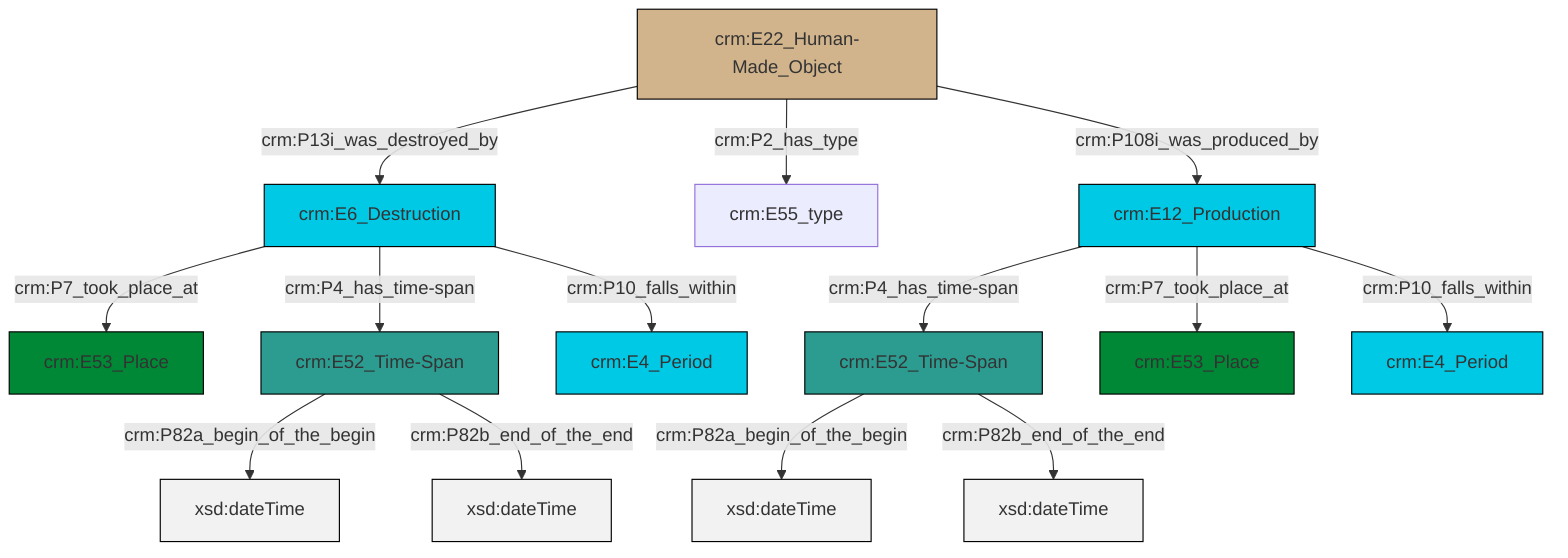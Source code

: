graph TD
classDef Literal fill:#f2f2f2,stroke:#000000;
classDef CRM_Entity fill:#FFFFFF,stroke:#000000;
classDef Temporal_Entity fill:#00C9E6, stroke:#000000;
classDef Type fill:#E18312, stroke:#000000;
classDef Time-Span fill:#2C9C91, stroke:#000000;
classDef Appellation fill:#FFEB7F, stroke:#000000;
classDef Place fill:#008836, stroke:#000000;
classDef Persistent_Item fill:#B266B2, stroke:#000000;
classDef Conceptual_Object fill:#FFD700, stroke:#000000;
classDef Physical_Thing fill:#D2B48C, stroke:#000000;
classDef Actor fill:#f58aad, stroke:#000000;
classDef PC_Classes fill:#4ce600, stroke:#000000;
classDef Multi fill:#cccccc,stroke:#000000;

0["crm:E6_Destruction"]:::Temporal_Entity -->|crm:P7_took_place_at| 1["crm:E53_Place"]:::Place
3["crm:E12_Production"]:::Temporal_Entity -->|crm:P4_has_time-span| 4["crm:E52_Time-Span"]:::Time-Span
3["crm:E12_Production"]:::Temporal_Entity -->|crm:P7_took_place_at| 5["crm:E53_Place"]:::Place
6["crm:E22_Human-Made_Object"]:::Physical_Thing -->|crm:P13i_was_destroyed_by| 0["crm:E6_Destruction"]:::Temporal_Entity
7["crm:E52_Time-Span"]:::Time-Span -->|crm:P82a_begin_of_the_begin| 8[xsd:dateTime]:::Literal
6["crm:E22_Human-Made_Object"]:::Physical_Thing -->|crm:P2_has_type| 9["crm:E55_type"]:::Default
0["crm:E6_Destruction"]:::Temporal_Entity -->|crm:P4_has_time-span| 7["crm:E52_Time-Span"]:::Time-Span
4["crm:E52_Time-Span"]:::Time-Span -->|crm:P82a_begin_of_the_begin| 11[xsd:dateTime]:::Literal
6["crm:E22_Human-Made_Object"]:::Physical_Thing -->|crm:P108i_was_produced_by| 3["crm:E12_Production"]:::Temporal_Entity
3["crm:E12_Production"]:::Temporal_Entity -->|crm:P10_falls_within| 14["crm:E4_Period"]:::Temporal_Entity
0["crm:E6_Destruction"]:::Temporal_Entity -->|crm:P10_falls_within| 15["crm:E4_Period"]:::Temporal_Entity
7["crm:E52_Time-Span"]:::Time-Span -->|crm:P82b_end_of_the_end| 16[xsd:dateTime]:::Literal
4["crm:E52_Time-Span"]:::Time-Span -->|crm:P82b_end_of_the_end| 19[xsd:dateTime]:::Literal